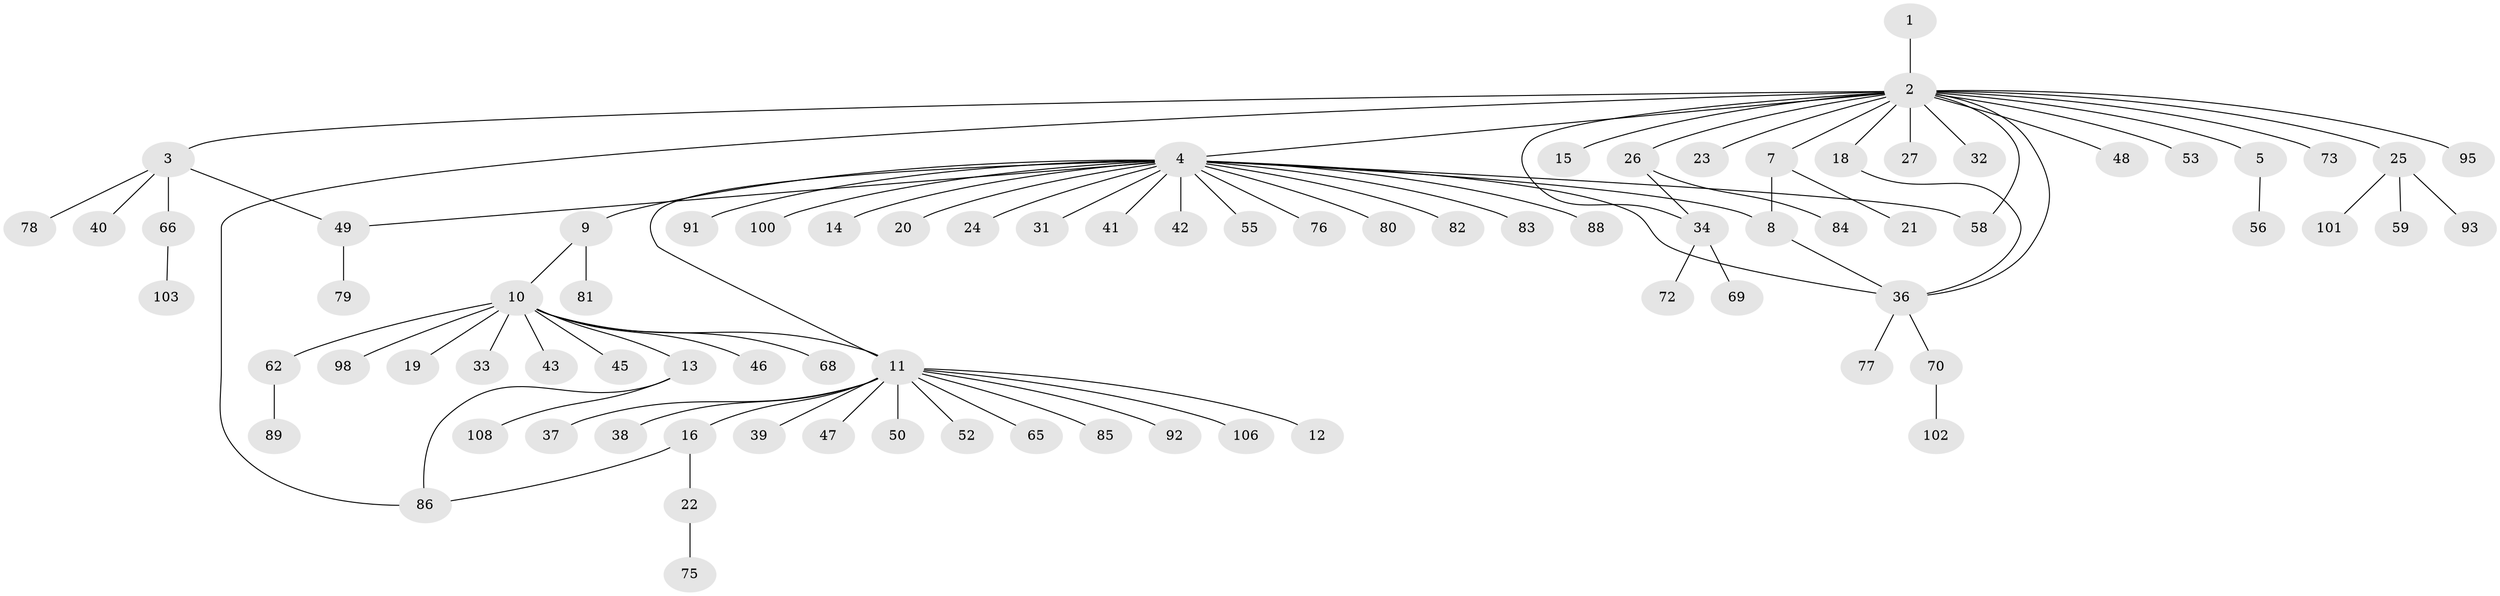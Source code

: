 // Generated by graph-tools (version 1.1) at 2025/51/02/27/25 19:51:59]
// undirected, 82 vertices, 91 edges
graph export_dot {
graph [start="1"]
  node [color=gray90,style=filled];
  1;
  2 [super="+87"];
  3 [super="+29"];
  4 [super="+6"];
  5 [super="+35"];
  7 [super="+107"];
  8 [super="+74"];
  9 [super="+64"];
  10 [super="+30"];
  11 [super="+17"];
  12 [super="+28"];
  13 [super="+57"];
  14;
  15;
  16 [super="+99"];
  18;
  19 [super="+105"];
  20;
  21 [super="+44"];
  22;
  23;
  24;
  25 [super="+90"];
  26;
  27;
  31 [super="+60"];
  32;
  33;
  34 [super="+54"];
  36 [super="+61"];
  37;
  38;
  39 [super="+67"];
  40;
  41;
  42;
  43;
  45;
  46;
  47 [super="+51"];
  48;
  49;
  50;
  52;
  53;
  55 [super="+94"];
  56;
  58;
  59;
  62 [super="+63"];
  65 [super="+71"];
  66 [super="+97"];
  68;
  69;
  70;
  72;
  73;
  75;
  76;
  77;
  78;
  79 [super="+96"];
  80;
  81;
  82;
  83;
  84;
  85;
  86;
  88;
  89;
  91;
  92;
  93;
  95;
  98;
  100;
  101;
  102 [super="+104"];
  103;
  106;
  108;
  1 -- 2;
  2 -- 3;
  2 -- 4;
  2 -- 5;
  2 -- 7;
  2 -- 15;
  2 -- 18;
  2 -- 23;
  2 -- 25;
  2 -- 26;
  2 -- 27;
  2 -- 32;
  2 -- 34;
  2 -- 48;
  2 -- 53;
  2 -- 58;
  2 -- 73;
  2 -- 86;
  2 -- 95;
  2 -- 36;
  3 -- 66;
  3 -- 40;
  3 -- 49;
  3 -- 78;
  4 -- 11;
  4 -- 24;
  4 -- 31;
  4 -- 49;
  4 -- 76;
  4 -- 80;
  4 -- 88;
  4 -- 36;
  4 -- 100;
  4 -- 8;
  4 -- 9;
  4 -- 41;
  4 -- 42;
  4 -- 14;
  4 -- 82;
  4 -- 83;
  4 -- 20;
  4 -- 55;
  4 -- 58;
  4 -- 91;
  5 -- 56;
  7 -- 8;
  7 -- 21;
  8 -- 36;
  9 -- 10;
  9 -- 81;
  10 -- 13;
  10 -- 19;
  10 -- 33;
  10 -- 43;
  10 -- 45;
  10 -- 46;
  10 -- 62;
  10 -- 68;
  10 -- 98;
  10 -- 11;
  11 -- 12;
  11 -- 16;
  11 -- 37;
  11 -- 38;
  11 -- 39;
  11 -- 47;
  11 -- 50;
  11 -- 52;
  11 -- 65;
  11 -- 85;
  11 -- 92;
  11 -- 106;
  13 -- 108;
  13 -- 86;
  16 -- 22;
  16 -- 86;
  18 -- 36;
  22 -- 75;
  25 -- 59;
  25 -- 101;
  25 -- 93;
  26 -- 34;
  26 -- 84;
  34 -- 69;
  34 -- 72;
  36 -- 70;
  36 -- 77;
  49 -- 79;
  62 -- 89;
  66 -- 103;
  70 -- 102;
}

